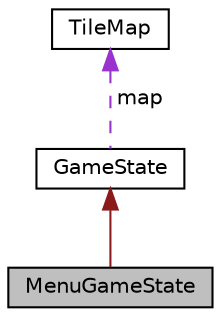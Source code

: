 digraph "MenuGameState"
{
  edge [fontname="Helvetica",fontsize="10",labelfontname="Helvetica",labelfontsize="10"];
  node [fontname="Helvetica",fontsize="10",shape=record];
  Node1 [label="MenuGameState",height=0.2,width=0.4,color="black", fillcolor="grey75", style="filled", fontcolor="black"];
  Node2 -> Node1 [dir="back",color="firebrick4",fontsize="10",style="solid",fontname="Helvetica"];
  Node2 [label="GameState",height=0.2,width=0.4,color="black", fillcolor="white", style="filled",URL="$classGameState.html"];
  Node3 -> Node2 [dir="back",color="darkorchid3",fontsize="10",style="dashed",label=" map" ,fontname="Helvetica"];
  Node3 [label="TileMap",height=0.2,width=0.4,color="black", fillcolor="white", style="filled",URL="$classTileMap.html"];
}
